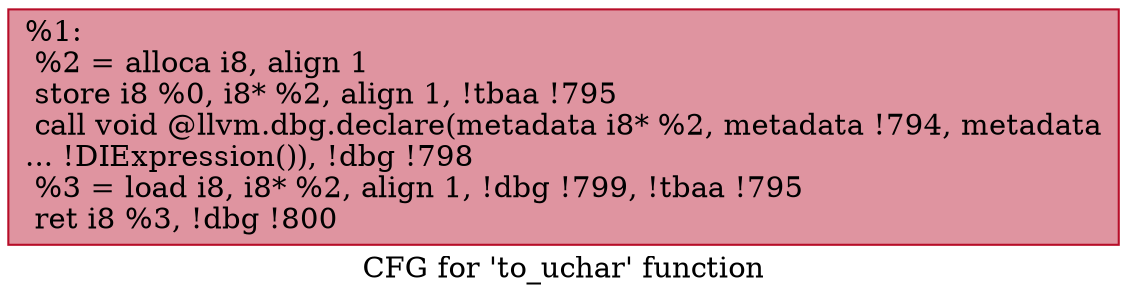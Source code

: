 digraph "CFG for 'to_uchar' function" {
	label="CFG for 'to_uchar' function";

	Node0xde9490 [shape=record,color="#b70d28ff", style=filled, fillcolor="#b70d2870",label="{%1:\l  %2 = alloca i8, align 1\l  store i8 %0, i8* %2, align 1, !tbaa !795\l  call void @llvm.dbg.declare(metadata i8* %2, metadata !794, metadata\l... !DIExpression()), !dbg !798\l  %3 = load i8, i8* %2, align 1, !dbg !799, !tbaa !795\l  ret i8 %3, !dbg !800\l}"];
}
